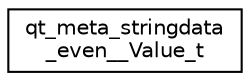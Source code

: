 digraph "Graphical Class Hierarchy"
{
  edge [fontname="Helvetica",fontsize="10",labelfontname="Helvetica",labelfontsize="10"];
  node [fontname="Helvetica",fontsize="10",shape=record];
  rankdir="LR";
  Node0 [label="qt_meta_stringdata\l_even__Value_t",height=0.2,width=0.4,color="black", fillcolor="white", style="filled",URL="$structqt__meta__stringdata__even_____value__t.html"];
}
